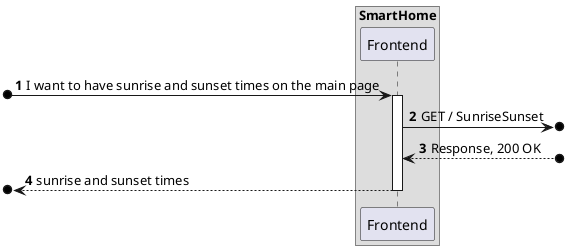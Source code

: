 @startuml
'https://plantuml.com/sequence-diagram
!pragma layout smetana

autonumber

    box SmartHome
    participant Frontend as FE
    end box


[o-> FE : I want to have sunrise and sunset times on the main page
activate FE

FE ->o] : GET / SunriseSunset

FE <--o] : Response, 200 OK

[o<-- FE : sunrise and sunset times
deactivate FE




@enduml